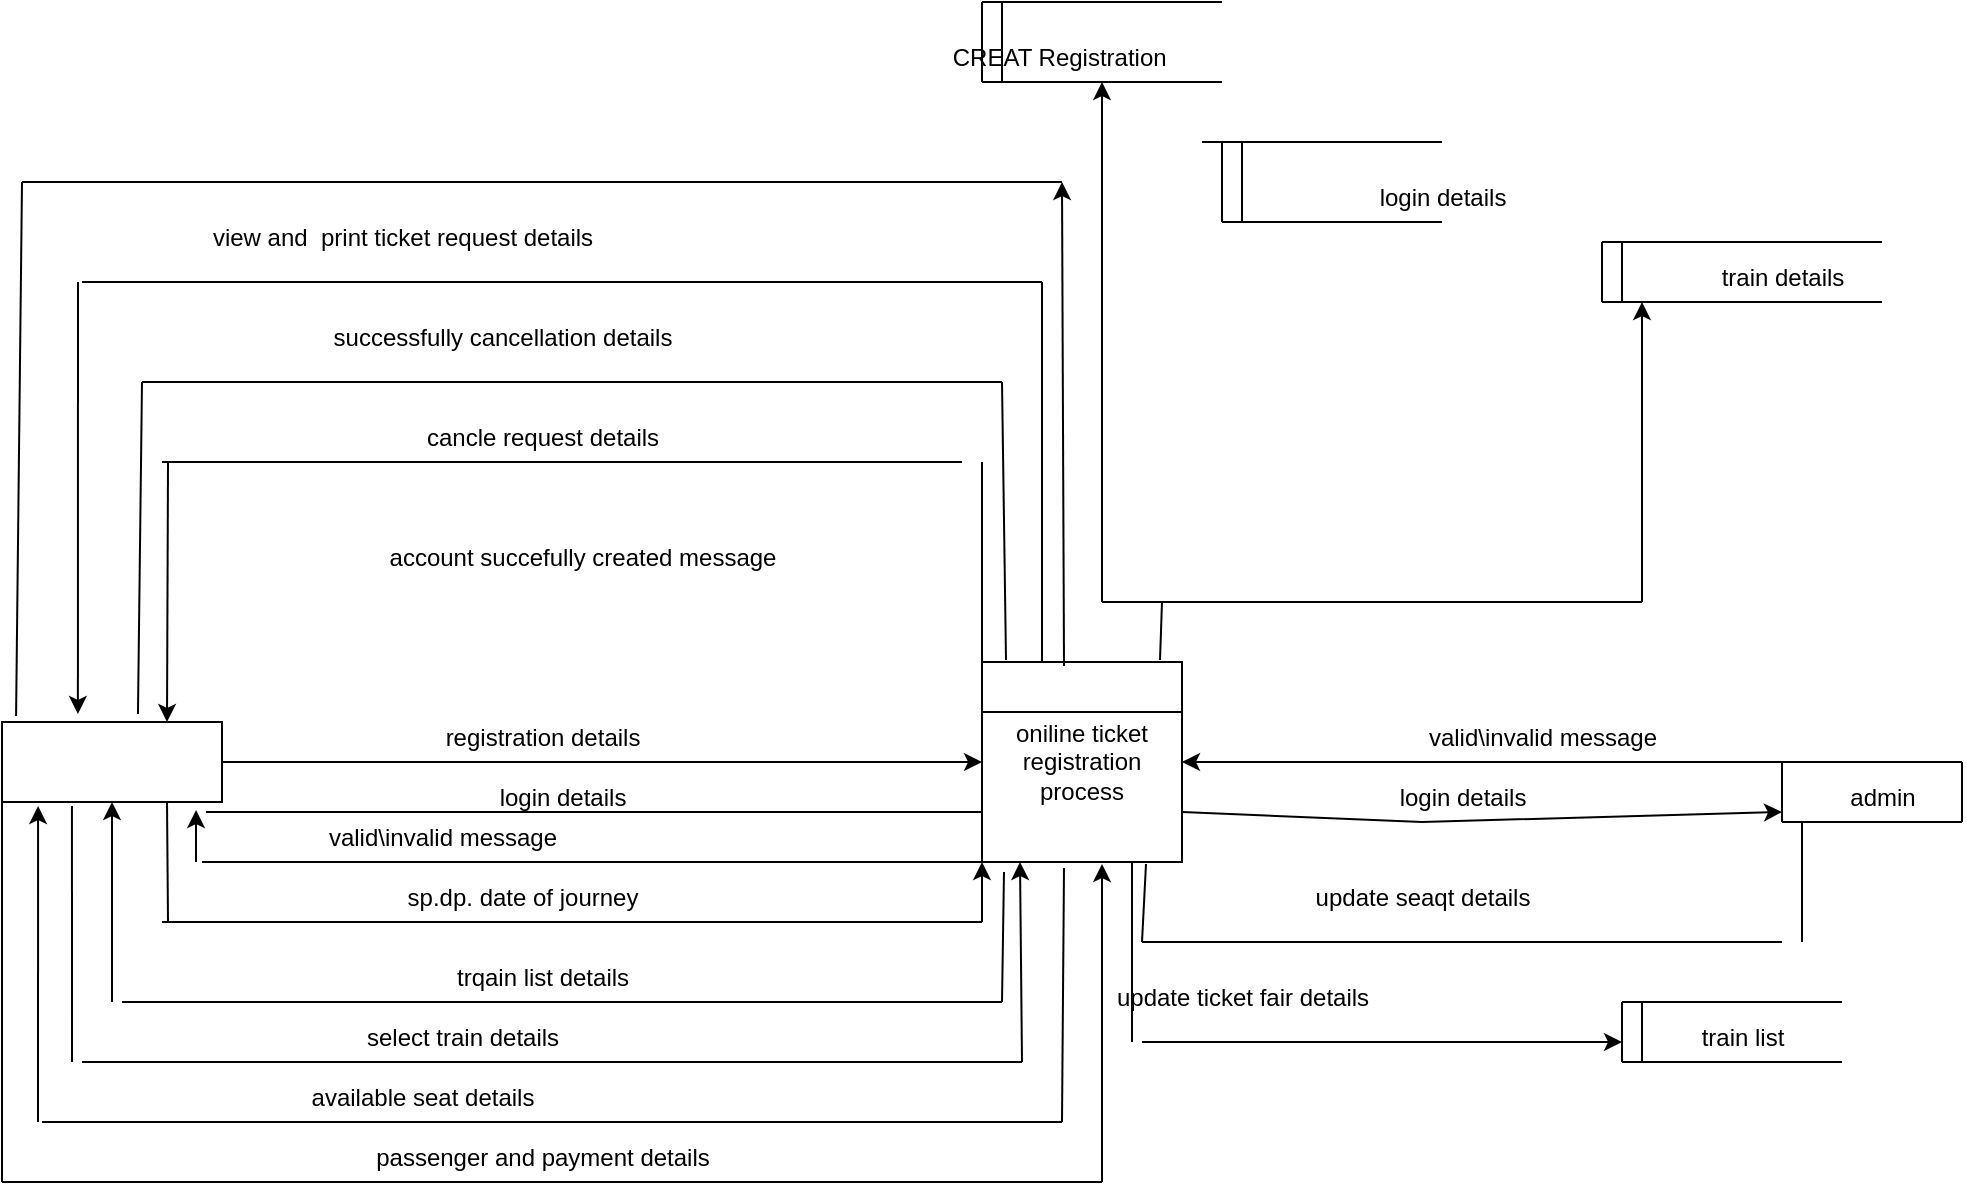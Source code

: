 <mxfile version="20.5.1" type="device" pages="2"><diagram id="vqV7VMafjEaeVYAoW1kg" name="Page-1"><mxGraphModel dx="1108" dy="1258" grid="1" gridSize="10" guides="1" tooltips="1" connect="1" arrows="1" fold="1" page="1" pageScale="1" pageWidth="1169" pageHeight="827" math="0" shadow="0"><root><mxCell id="0"/><mxCell id="1" parent="0"/><mxCell id="jDClUc2OQx5petT0jFKG-1" value="oniline ticket registration process" style="whiteSpace=wrap;html=1;aspect=fixed;" vertex="1" parent="1"><mxGeometry x="530" y="220" width="100" height="100" as="geometry"/></mxCell><mxCell id="jDClUc2OQx5petT0jFKG-2" value="" style="endArrow=none;html=1;rounded=0;entryX=1;entryY=0.25;entryDx=0;entryDy=0;entryPerimeter=0;exitX=0;exitY=0.25;exitDx=0;exitDy=0;" edge="1" parent="1" source="jDClUc2OQx5petT0jFKG-1" target="jDClUc2OQx5petT0jFKG-1"><mxGeometry width="50" height="50" relative="1" as="geometry"><mxPoint x="540" y="280" as="sourcePoint"/><mxPoint x="590" y="230" as="targetPoint"/></mxGeometry></mxCell><mxCell id="jDClUc2OQx5petT0jFKG-3" value="" style="endArrow=none;html=1;rounded=0;" edge="1" parent="1"><mxGeometry width="50" height="50" relative="1" as="geometry"><mxPoint x="530" y="-110" as="sourcePoint"/><mxPoint x="650" y="-110" as="targetPoint"/></mxGeometry></mxCell><mxCell id="jDClUc2OQx5petT0jFKG-4" value="" style="endArrow=none;html=1;rounded=0;" edge="1" parent="1"><mxGeometry width="50" height="50" relative="1" as="geometry"><mxPoint x="530" y="-70" as="sourcePoint"/><mxPoint x="650" y="-70" as="targetPoint"/></mxGeometry></mxCell><mxCell id="jDClUc2OQx5petT0jFKG-5" value="" style="endArrow=none;html=1;rounded=0;" edge="1" parent="1"><mxGeometry width="50" height="50" relative="1" as="geometry"><mxPoint x="530" y="-110" as="sourcePoint"/><mxPoint x="530" y="-70" as="targetPoint"/></mxGeometry></mxCell><mxCell id="jDClUc2OQx5petT0jFKG-6" value="" style="endArrow=classic;html=1;rounded=0;" edge="1" parent="1"><mxGeometry width="50" height="50" relative="1" as="geometry"><mxPoint x="590" y="190" as="sourcePoint"/><mxPoint x="590" y="-70" as="targetPoint"/></mxGeometry></mxCell><mxCell id="jDClUc2OQx5petT0jFKG-7" value="" style="endArrow=none;html=1;rounded=0;" edge="1" parent="1"><mxGeometry width="50" height="50" relative="1" as="geometry"><mxPoint x="620" y="190" as="sourcePoint"/><mxPoint x="590" y="190" as="targetPoint"/></mxGeometry></mxCell><mxCell id="jDClUc2OQx5petT0jFKG-8" value="" style="endArrow=none;html=1;rounded=0;exitX=0.89;exitY=-0.01;exitDx=0;exitDy=0;exitPerimeter=0;" edge="1" parent="1" source="jDClUc2OQx5petT0jFKG-1"><mxGeometry width="50" height="50" relative="1" as="geometry"><mxPoint x="540" y="80" as="sourcePoint"/><mxPoint x="620" y="190" as="targetPoint"/></mxGeometry></mxCell><mxCell id="jDClUc2OQx5petT0jFKG-9" value="" style="endArrow=none;html=1;rounded=0;" edge="1" parent="1"><mxGeometry width="50" height="50" relative="1" as="geometry"><mxPoint x="540" y="-70" as="sourcePoint"/><mxPoint x="540" y="-110" as="targetPoint"/></mxGeometry></mxCell><mxCell id="jDClUc2OQx5petT0jFKG-10" value="" style="rounded=0;whiteSpace=wrap;html=1;" vertex="1" parent="1"><mxGeometry x="40" y="250" width="110" height="40" as="geometry"/></mxCell><mxCell id="jDClUc2OQx5petT0jFKG-11" value="" style="endArrow=classic;html=1;rounded=0;exitX=1;exitY=0.5;exitDx=0;exitDy=0;entryX=0;entryY=0.5;entryDx=0;entryDy=0;" edge="1" parent="1" source="jDClUc2OQx5petT0jFKG-10" target="jDClUc2OQx5petT0jFKG-1"><mxGeometry width="50" height="50" relative="1" as="geometry"><mxPoint x="350" y="180" as="sourcePoint"/><mxPoint x="400" y="130" as="targetPoint"/></mxGeometry></mxCell><mxCell id="jDClUc2OQx5petT0jFKG-12" value="" style="endArrow=none;html=1;rounded=0;exitX=0.064;exitY=-0.075;exitDx=0;exitDy=0;exitPerimeter=0;" edge="1" parent="1" source="jDClUc2OQx5petT0jFKG-10"><mxGeometry width="50" height="50" relative="1" as="geometry"><mxPoint x="350" y="180" as="sourcePoint"/><mxPoint x="50" y="-20" as="targetPoint"/></mxGeometry></mxCell><mxCell id="jDClUc2OQx5petT0jFKG-13" value="" style="endArrow=none;html=1;rounded=0;" edge="1" parent="1"><mxGeometry width="50" height="50" relative="1" as="geometry"><mxPoint x="50" y="-20" as="sourcePoint"/><mxPoint x="570" y="-20" as="targetPoint"/></mxGeometry></mxCell><mxCell id="jDClUc2OQx5petT0jFKG-14" value="" style="endArrow=classic;html=1;rounded=0;exitX=0.41;exitY=0.02;exitDx=0;exitDy=0;exitPerimeter=0;" edge="1" parent="1" source="jDClUc2OQx5petT0jFKG-1"><mxGeometry width="50" height="50" relative="1" as="geometry"><mxPoint x="580" y="220" as="sourcePoint"/><mxPoint x="570" y="-20" as="targetPoint"/></mxGeometry></mxCell><mxCell id="jDClUc2OQx5petT0jFKG-15" value="" style="endArrow=classic;html=1;rounded=0;entryX=0.345;entryY=-0.1;entryDx=0;entryDy=0;entryPerimeter=0;" edge="1" parent="1" target="jDClUc2OQx5petT0jFKG-10"><mxGeometry width="50" height="50" relative="1" as="geometry"><mxPoint x="78" y="30" as="sourcePoint"/><mxPoint x="410" y="130" as="targetPoint"/></mxGeometry></mxCell><mxCell id="jDClUc2OQx5petT0jFKG-16" value="" style="endArrow=none;html=1;rounded=0;" edge="1" parent="1"><mxGeometry width="50" height="50" relative="1" as="geometry"><mxPoint x="80" y="30" as="sourcePoint"/><mxPoint x="560" y="30" as="targetPoint"/></mxGeometry></mxCell><mxCell id="jDClUc2OQx5petT0jFKG-17" value="" style="endArrow=none;html=1;rounded=0;exitX=0.3;exitY=0;exitDx=0;exitDy=0;exitPerimeter=0;" edge="1" parent="1" source="jDClUc2OQx5petT0jFKG-1"><mxGeometry width="50" height="50" relative="1" as="geometry"><mxPoint x="560" y="210" as="sourcePoint"/><mxPoint x="560" y="30" as="targetPoint"/></mxGeometry></mxCell><mxCell id="jDClUc2OQx5petT0jFKG-18" value="" style="endArrow=none;html=1;rounded=0;exitX=0.618;exitY=-0.1;exitDx=0;exitDy=0;exitPerimeter=0;" edge="1" parent="1" source="jDClUc2OQx5petT0jFKG-10"><mxGeometry width="50" height="50" relative="1" as="geometry"><mxPoint x="350" y="180" as="sourcePoint"/><mxPoint x="110" y="80" as="targetPoint"/></mxGeometry></mxCell><mxCell id="jDClUc2OQx5petT0jFKG-19" value="" style="endArrow=none;html=1;rounded=0;" edge="1" parent="1"><mxGeometry width="50" height="50" relative="1" as="geometry"><mxPoint x="110" y="80" as="sourcePoint"/><mxPoint x="540" y="80" as="targetPoint"/></mxGeometry></mxCell><mxCell id="jDClUc2OQx5petT0jFKG-20" value="" style="endArrow=none;html=1;rounded=0;exitX=0.12;exitY=-0.01;exitDx=0;exitDy=0;exitPerimeter=0;" edge="1" parent="1" source="jDClUc2OQx5petT0jFKG-1"><mxGeometry width="50" height="50" relative="1" as="geometry"><mxPoint x="350" y="180" as="sourcePoint"/><mxPoint x="540" y="80" as="targetPoint"/></mxGeometry></mxCell><mxCell id="jDClUc2OQx5petT0jFKG-21" value="" style="endArrow=classic;html=1;rounded=0;entryX=0.75;entryY=0;entryDx=0;entryDy=0;" edge="1" parent="1" target="jDClUc2OQx5petT0jFKG-10"><mxGeometry width="50" height="50" relative="1" as="geometry"><mxPoint x="123" y="120" as="sourcePoint"/><mxPoint x="400" y="130" as="targetPoint"/></mxGeometry></mxCell><mxCell id="jDClUc2OQx5petT0jFKG-22" value="" style="endArrow=none;html=1;rounded=0;" edge="1" parent="1"><mxGeometry width="50" height="50" relative="1" as="geometry"><mxPoint x="120" y="120" as="sourcePoint"/><mxPoint x="520" y="120" as="targetPoint"/></mxGeometry></mxCell><mxCell id="jDClUc2OQx5petT0jFKG-23" value="" style="endArrow=none;html=1;rounded=0;exitX=0;exitY=0;exitDx=0;exitDy=0;" edge="1" parent="1" source="jDClUc2OQx5petT0jFKG-1"><mxGeometry width="50" height="50" relative="1" as="geometry"><mxPoint x="350" y="180" as="sourcePoint"/><mxPoint x="530" y="120" as="targetPoint"/></mxGeometry></mxCell><mxCell id="jDClUc2OQx5petT0jFKG-24" value="" style="endArrow=none;html=1;rounded=0;exitX=0.927;exitY=1.125;exitDx=0;exitDy=0;exitPerimeter=0;entryX=0;entryY=0.75;entryDx=0;entryDy=0;" edge="1" parent="1" source="jDClUc2OQx5petT0jFKG-10" target="jDClUc2OQx5petT0jFKG-1"><mxGeometry width="50" height="50" relative="1" as="geometry"><mxPoint x="350" y="380" as="sourcePoint"/><mxPoint x="400" y="330" as="targetPoint"/></mxGeometry></mxCell><mxCell id="jDClUc2OQx5petT0jFKG-25" value="" style="endArrow=classic;html=1;rounded=0;entryX=0.882;entryY=1.1;entryDx=0;entryDy=0;entryPerimeter=0;" edge="1" parent="1" target="jDClUc2OQx5petT0jFKG-10"><mxGeometry width="50" height="50" relative="1" as="geometry"><mxPoint x="137" y="320" as="sourcePoint"/><mxPoint x="400" y="330" as="targetPoint"/></mxGeometry></mxCell><mxCell id="jDClUc2OQx5petT0jFKG-26" value="" style="endArrow=none;html=1;rounded=0;entryX=0;entryY=1;entryDx=0;entryDy=0;" edge="1" parent="1" target="jDClUc2OQx5petT0jFKG-1"><mxGeometry width="50" height="50" relative="1" as="geometry"><mxPoint x="140" y="320" as="sourcePoint"/><mxPoint x="400" y="330" as="targetPoint"/></mxGeometry></mxCell><mxCell id="jDClUc2OQx5petT0jFKG-27" value="" style="endArrow=none;html=1;rounded=0;exitX=0.75;exitY=1;exitDx=0;exitDy=0;" edge="1" parent="1" source="jDClUc2OQx5petT0jFKG-10"><mxGeometry width="50" height="50" relative="1" as="geometry"><mxPoint x="350" y="380" as="sourcePoint"/><mxPoint x="123" y="350" as="targetPoint"/></mxGeometry></mxCell><mxCell id="jDClUc2OQx5petT0jFKG-28" value="" style="endArrow=none;html=1;rounded=0;" edge="1" parent="1"><mxGeometry width="50" height="50" relative="1" as="geometry"><mxPoint x="120" y="350" as="sourcePoint"/><mxPoint x="530" y="350" as="targetPoint"/></mxGeometry></mxCell><mxCell id="jDClUc2OQx5petT0jFKG-29" value="" style="endArrow=classic;html=1;rounded=0;" edge="1" parent="1"><mxGeometry width="50" height="50" relative="1" as="geometry"><mxPoint x="530" y="350" as="sourcePoint"/><mxPoint x="530" y="320" as="targetPoint"/><Array as="points"/></mxGeometry></mxCell><mxCell id="jDClUc2OQx5petT0jFKG-30" value="" style="endArrow=classic;html=1;rounded=0;entryX=0.5;entryY=1;entryDx=0;entryDy=0;" edge="1" parent="1" target="jDClUc2OQx5petT0jFKG-10"><mxGeometry width="50" height="50" relative="1" as="geometry"><mxPoint x="95" y="390" as="sourcePoint"/><mxPoint x="400" y="330" as="targetPoint"/></mxGeometry></mxCell><mxCell id="jDClUc2OQx5petT0jFKG-31" value="" style="endArrow=none;html=1;rounded=0;" edge="1" parent="1"><mxGeometry width="50" height="50" relative="1" as="geometry"><mxPoint x="100" y="390" as="sourcePoint"/><mxPoint x="540" y="390" as="targetPoint"/></mxGeometry></mxCell><mxCell id="jDClUc2OQx5petT0jFKG-32" value="" style="endArrow=none;html=1;rounded=0;entryX=0.11;entryY=1.05;entryDx=0;entryDy=0;entryPerimeter=0;" edge="1" parent="1" target="jDClUc2OQx5petT0jFKG-1"><mxGeometry width="50" height="50" relative="1" as="geometry"><mxPoint x="540" y="390" as="sourcePoint"/><mxPoint x="400" y="330" as="targetPoint"/></mxGeometry></mxCell><mxCell id="jDClUc2OQx5petT0jFKG-33" value="" style="endArrow=none;html=1;rounded=0;entryX=0.318;entryY=1.05;entryDx=0;entryDy=0;entryPerimeter=0;" edge="1" parent="1" target="jDClUc2OQx5petT0jFKG-10"><mxGeometry width="50" height="50" relative="1" as="geometry"><mxPoint x="75" y="420" as="sourcePoint"/><mxPoint x="400" y="330" as="targetPoint"/></mxGeometry></mxCell><mxCell id="jDClUc2OQx5petT0jFKG-34" value="" style="endArrow=none;html=1;rounded=0;" edge="1" parent="1"><mxGeometry width="50" height="50" relative="1" as="geometry"><mxPoint x="80" y="420" as="sourcePoint"/><mxPoint x="550" y="420" as="targetPoint"/></mxGeometry></mxCell><mxCell id="jDClUc2OQx5petT0jFKG-35" value="" style="endArrow=classic;html=1;rounded=0;entryX=0.19;entryY=1;entryDx=0;entryDy=0;entryPerimeter=0;" edge="1" parent="1" target="jDClUc2OQx5petT0jFKG-1"><mxGeometry width="50" height="50" relative="1" as="geometry"><mxPoint x="550" y="420" as="sourcePoint"/><mxPoint x="400" y="330" as="targetPoint"/></mxGeometry></mxCell><mxCell id="jDClUc2OQx5petT0jFKG-36" value="" style="endArrow=classic;html=1;rounded=0;entryX=0.164;entryY=1.05;entryDx=0;entryDy=0;entryPerimeter=0;" edge="1" parent="1" target="jDClUc2OQx5petT0jFKG-10"><mxGeometry width="50" height="50" relative="1" as="geometry"><mxPoint x="58" y="450" as="sourcePoint"/><mxPoint x="400" y="330" as="targetPoint"/></mxGeometry></mxCell><mxCell id="jDClUc2OQx5petT0jFKG-37" value="" style="endArrow=none;html=1;rounded=0;" edge="1" parent="1"><mxGeometry width="50" height="50" relative="1" as="geometry"><mxPoint x="60" y="450" as="sourcePoint"/><mxPoint x="570" y="450" as="targetPoint"/></mxGeometry></mxCell><mxCell id="jDClUc2OQx5petT0jFKG-38" value="" style="endArrow=none;html=1;rounded=0;entryX=0.41;entryY=1.03;entryDx=0;entryDy=0;entryPerimeter=0;" edge="1" parent="1" target="jDClUc2OQx5petT0jFKG-1"><mxGeometry width="50" height="50" relative="1" as="geometry"><mxPoint x="570" y="450" as="sourcePoint"/><mxPoint x="400" y="330" as="targetPoint"/></mxGeometry></mxCell><mxCell id="jDClUc2OQx5petT0jFKG-39" value="" style="endArrow=none;html=1;rounded=0;exitX=0;exitY=1;exitDx=0;exitDy=0;" edge="1" parent="1" source="jDClUc2OQx5petT0jFKG-10"><mxGeometry width="50" height="50" relative="1" as="geometry"><mxPoint x="350" y="380" as="sourcePoint"/><mxPoint x="40" y="480" as="targetPoint"/></mxGeometry></mxCell><mxCell id="jDClUc2OQx5petT0jFKG-40" value="" style="endArrow=none;html=1;rounded=0;" edge="1" parent="1"><mxGeometry width="50" height="50" relative="1" as="geometry"><mxPoint x="40" y="480" as="sourcePoint"/><mxPoint x="590" y="480" as="targetPoint"/></mxGeometry></mxCell><mxCell id="jDClUc2OQx5petT0jFKG-41" value="" style="endArrow=classic;html=1;rounded=0;entryX=0.6;entryY=1.01;entryDx=0;entryDy=0;entryPerimeter=0;" edge="1" parent="1" target="jDClUc2OQx5petT0jFKG-1"><mxGeometry width="50" height="50" relative="1" as="geometry"><mxPoint x="590" y="480" as="sourcePoint"/><mxPoint x="400" y="330" as="targetPoint"/></mxGeometry></mxCell><mxCell id="jDClUc2OQx5petT0jFKG-42" value="" style="endArrow=none;html=1;rounded=0;" edge="1" parent="1"><mxGeometry width="50" height="50" relative="1" as="geometry"><mxPoint x="640" y="-40" as="sourcePoint"/><mxPoint x="760" y="-40" as="targetPoint"/></mxGeometry></mxCell><mxCell id="jDClUc2OQx5petT0jFKG-43" value="" style="endArrow=none;html=1;rounded=0;" edge="1" parent="1"><mxGeometry width="50" height="50" relative="1" as="geometry"><mxPoint x="650" as="sourcePoint"/><mxPoint x="760" as="targetPoint"/></mxGeometry></mxCell><mxCell id="jDClUc2OQx5petT0jFKG-44" value="" style="endArrow=none;html=1;rounded=0;" edge="1" parent="1"><mxGeometry width="50" height="50" relative="1" as="geometry"><mxPoint x="650" as="sourcePoint"/><mxPoint x="650" y="-40" as="targetPoint"/></mxGeometry></mxCell><mxCell id="jDClUc2OQx5petT0jFKG-45" value="" style="endArrow=none;html=1;rounded=0;" edge="1" parent="1"><mxGeometry width="50" height="50" relative="1" as="geometry"><mxPoint x="660" as="sourcePoint"/><mxPoint x="660" y="-40" as="targetPoint"/></mxGeometry></mxCell><mxCell id="jDClUc2OQx5petT0jFKG-46" value="" style="endArrow=none;html=1;rounded=0;" edge="1" parent="1"><mxGeometry width="50" height="50" relative="1" as="geometry"><mxPoint x="840" y="10" as="sourcePoint"/><mxPoint x="980" y="10" as="targetPoint"/></mxGeometry></mxCell><mxCell id="jDClUc2OQx5petT0jFKG-47" value="" style="endArrow=none;html=1;rounded=0;" edge="1" parent="1"><mxGeometry width="50" height="50" relative="1" as="geometry"><mxPoint x="980" y="40" as="sourcePoint"/><mxPoint x="840" y="40" as="targetPoint"/></mxGeometry></mxCell><mxCell id="jDClUc2OQx5petT0jFKG-48" value="" style="endArrow=none;html=1;rounded=0;" edge="1" parent="1"><mxGeometry width="50" height="50" relative="1" as="geometry"><mxPoint x="840" y="40" as="sourcePoint"/><mxPoint x="840" y="10" as="targetPoint"/></mxGeometry></mxCell><mxCell id="jDClUc2OQx5petT0jFKG-49" value="" style="endArrow=none;html=1;rounded=0;" edge="1" parent="1"><mxGeometry width="50" height="50" relative="1" as="geometry"><mxPoint x="850" y="40" as="sourcePoint"/><mxPoint x="850" y="10" as="targetPoint"/></mxGeometry></mxCell><mxCell id="jDClUc2OQx5petT0jFKG-50" value="" style="endArrow=classic;html=1;rounded=0;" edge="1" parent="1"><mxGeometry width="50" height="50" relative="1" as="geometry"><mxPoint x="860" y="190" as="sourcePoint"/><mxPoint x="860" y="40" as="targetPoint"/></mxGeometry></mxCell><mxCell id="jDClUc2OQx5petT0jFKG-51" value="" style="endArrow=none;html=1;rounded=0;" edge="1" parent="1"><mxGeometry width="50" height="50" relative="1" as="geometry"><mxPoint x="610" y="190" as="sourcePoint"/><mxPoint x="860" y="190" as="targetPoint"/></mxGeometry></mxCell><mxCell id="jDClUc2OQx5petT0jFKG-52" value="" style="endArrow=none;html=1;rounded=0;" edge="1" parent="1"><mxGeometry width="50" height="50" relative="1" as="geometry"><mxPoint x="930" y="270" as="sourcePoint"/><mxPoint x="1020" y="270" as="targetPoint"/></mxGeometry></mxCell><mxCell id="jDClUc2OQx5petT0jFKG-53" value="" style="endArrow=none;html=1;rounded=0;" edge="1" parent="1"><mxGeometry width="50" height="50" relative="1" as="geometry"><mxPoint x="930" y="300" as="sourcePoint"/><mxPoint x="930" y="270" as="targetPoint"/></mxGeometry></mxCell><mxCell id="jDClUc2OQx5petT0jFKG-54" value="" style="endArrow=none;html=1;rounded=0;" edge="1" parent="1"><mxGeometry width="50" height="50" relative="1" as="geometry"><mxPoint x="930" y="300" as="sourcePoint"/><mxPoint x="1020" y="300" as="targetPoint"/></mxGeometry></mxCell><mxCell id="jDClUc2OQx5petT0jFKG-55" value="" style="endArrow=none;html=1;rounded=0;" edge="1" parent="1"><mxGeometry width="50" height="50" relative="1" as="geometry"><mxPoint x="1020" y="270" as="sourcePoint"/><mxPoint x="1020" y="300" as="targetPoint"/></mxGeometry></mxCell><mxCell id="jDClUc2OQx5petT0jFKG-56" value="" style="endArrow=classic;html=1;rounded=0;entryX=1;entryY=0.5;entryDx=0;entryDy=0;" edge="1" parent="1" target="jDClUc2OQx5petT0jFKG-1"><mxGeometry width="50" height="50" relative="1" as="geometry"><mxPoint x="930" y="270" as="sourcePoint"/><mxPoint x="720" y="230" as="targetPoint"/></mxGeometry></mxCell><mxCell id="jDClUc2OQx5petT0jFKG-57" value="" style="endArrow=classic;html=1;rounded=0;exitX=1;exitY=0.75;exitDx=0;exitDy=0;" edge="1" parent="1" source="jDClUc2OQx5petT0jFKG-1"><mxGeometry width="50" height="50" relative="1" as="geometry"><mxPoint x="670" y="280" as="sourcePoint"/><mxPoint x="930" y="295" as="targetPoint"/><Array as="points"><mxPoint x="750" y="300"/></Array></mxGeometry></mxCell><mxCell id="jDClUc2OQx5petT0jFKG-58" value="" style="endArrow=none;html=1;rounded=0;" edge="1" parent="1"><mxGeometry width="50" height="50" relative="1" as="geometry"><mxPoint x="940" y="360" as="sourcePoint"/><mxPoint x="940" y="300" as="targetPoint"/></mxGeometry></mxCell><mxCell id="jDClUc2OQx5petT0jFKG-59" value="" style="endArrow=none;html=1;rounded=0;" edge="1" parent="1"><mxGeometry width="50" height="50" relative="1" as="geometry"><mxPoint x="930" y="360" as="sourcePoint"/><mxPoint x="610" y="360" as="targetPoint"/></mxGeometry></mxCell><mxCell id="jDClUc2OQx5petT0jFKG-60" value="" style="endArrow=none;html=1;rounded=0;entryX=0.82;entryY=1.01;entryDx=0;entryDy=0;entryPerimeter=0;" edge="1" parent="1" target="jDClUc2OQx5petT0jFKG-1"><mxGeometry width="50" height="50" relative="1" as="geometry"><mxPoint x="610" y="360" as="sourcePoint"/><mxPoint x="720" y="230" as="targetPoint"/></mxGeometry></mxCell><mxCell id="jDClUc2OQx5petT0jFKG-61" value="" style="endArrow=none;html=1;rounded=0;exitX=0.75;exitY=1;exitDx=0;exitDy=0;" edge="1" parent="1" source="jDClUc2OQx5petT0jFKG-1"><mxGeometry width="50" height="50" relative="1" as="geometry"><mxPoint x="670" y="280" as="sourcePoint"/><mxPoint x="605" y="410" as="targetPoint"/></mxGeometry></mxCell><mxCell id="jDClUc2OQx5petT0jFKG-63" value="" style="endArrow=classic;html=1;rounded=0;" edge="1" parent="1"><mxGeometry width="50" height="50" relative="1" as="geometry"><mxPoint x="610" y="410" as="sourcePoint"/><mxPoint x="850" y="410" as="targetPoint"/></mxGeometry></mxCell><mxCell id="jDClUc2OQx5petT0jFKG-64" value="" style="endArrow=none;html=1;rounded=0;" edge="1" parent="1"><mxGeometry width="50" height="50" relative="1" as="geometry"><mxPoint x="850" y="390" as="sourcePoint"/><mxPoint x="850" y="420" as="targetPoint"/></mxGeometry></mxCell><mxCell id="jDClUc2OQx5petT0jFKG-66" value="" style="endArrow=none;html=1;rounded=0;" edge="1" parent="1"><mxGeometry width="50" height="50" relative="1" as="geometry"><mxPoint x="850" y="420" as="sourcePoint"/><mxPoint x="960" y="420" as="targetPoint"/></mxGeometry></mxCell><mxCell id="jDClUc2OQx5petT0jFKG-67" value="" style="endArrow=none;html=1;rounded=0;" edge="1" parent="1"><mxGeometry width="50" height="50" relative="1" as="geometry"><mxPoint x="860" y="420" as="sourcePoint"/><mxPoint x="860" y="390" as="targetPoint"/></mxGeometry></mxCell><mxCell id="jDClUc2OQx5petT0jFKG-68" value="&lt;br&gt;CREAT Registration&amp;nbsp;" style="text;html=1;align=center;verticalAlign=middle;resizable=0;points=[];autosize=1;strokeColor=none;fillColor=none;" vertex="1" parent="1"><mxGeometry x="505" y="-110" width="130" height="40" as="geometry"/></mxCell><mxCell id="jDClUc2OQx5petT0jFKG-69" value="&lt;br&gt;login details" style="text;html=1;align=center;verticalAlign=middle;resizable=0;points=[];autosize=1;strokeColor=none;fillColor=none;" vertex="1" parent="1"><mxGeometry x="715" y="-40" width="90" height="40" as="geometry"/></mxCell><mxCell id="jDClUc2OQx5petT0jFKG-71" value="&lt;br&gt;admin" style="text;html=1;align=center;verticalAlign=middle;resizable=0;points=[];autosize=1;strokeColor=none;fillColor=none;" vertex="1" parent="1"><mxGeometry x="950" y="260" width="60" height="40" as="geometry"/></mxCell><mxCell id="jDClUc2OQx5petT0jFKG-72" value="&lt;br&gt;train details" style="text;html=1;align=center;verticalAlign=middle;resizable=0;points=[];autosize=1;strokeColor=none;fillColor=none;" vertex="1" parent="1"><mxGeometry x="890" width="80" height="40" as="geometry"/></mxCell><mxCell id="jDClUc2OQx5petT0jFKG-74" value="&lt;br&gt;" style="text;html=1;align=center;verticalAlign=middle;resizable=0;points=[];autosize=1;strokeColor=none;fillColor=none;" vertex="1" parent="1"><mxGeometry x="700" y="375" width="20" height="30" as="geometry"/></mxCell><mxCell id="jDClUc2OQx5petT0jFKG-75" value="&lt;br&gt;valid\invalid message" style="text;html=1;align=center;verticalAlign=middle;resizable=0;points=[];autosize=1;strokeColor=none;fillColor=none;" vertex="1" parent="1"><mxGeometry x="740" y="230" width="140" height="40" as="geometry"/></mxCell><mxCell id="jDClUc2OQx5petT0jFKG-76" value="&lt;br&gt;" style="text;html=1;align=center;verticalAlign=middle;resizable=0;points=[];autosize=1;strokeColor=none;fillColor=none;rotation=90;" vertex="1" parent="1"><mxGeometry x="770" y="280" width="20" height="30" as="geometry"/></mxCell><mxCell id="jDClUc2OQx5petT0jFKG-77" value="&lt;br&gt;update seaqt details" style="text;html=1;align=center;verticalAlign=middle;resizable=0;points=[];autosize=1;strokeColor=none;fillColor=none;" vertex="1" parent="1"><mxGeometry x="685" y="310" width="130" height="40" as="geometry"/></mxCell><mxCell id="jDClUc2OQx5petT0jFKG-79" value="&lt;br&gt;login details" style="text;html=1;align=center;verticalAlign=middle;resizable=0;points=[];autosize=1;strokeColor=none;fillColor=none;" vertex="1" parent="1"><mxGeometry x="725" y="260" width="90" height="40" as="geometry"/></mxCell><mxCell id="jDClUc2OQx5petT0jFKG-81" value="&lt;br&gt;" style="text;html=1;align=center;verticalAlign=middle;resizable=0;points=[];autosize=1;strokeColor=none;fillColor=none;" vertex="1" parent="1"><mxGeometry x="600" y="375" width="20" height="30" as="geometry"/></mxCell><mxCell id="jDClUc2OQx5petT0jFKG-84" value="&lt;br&gt;update ticket fair details" style="text;html=1;align=center;verticalAlign=middle;resizable=0;points=[];autosize=1;strokeColor=none;fillColor=none;" vertex="1" parent="1"><mxGeometry x="585" y="360" width="150" height="40" as="geometry"/></mxCell><mxCell id="jDClUc2OQx5petT0jFKG-85" value="&lt;br&gt;view and&amp;nbsp; print ticket request details" style="text;html=1;align=center;verticalAlign=middle;resizable=0;points=[];autosize=1;strokeColor=none;fillColor=none;" vertex="1" parent="1"><mxGeometry x="135" y="-20" width="210" height="40" as="geometry"/></mxCell><mxCell id="jDClUc2OQx5petT0jFKG-86" value="&lt;br&gt;successfully cancellation details" style="text;html=1;align=center;verticalAlign=middle;resizable=0;points=[];autosize=1;strokeColor=none;fillColor=none;" vertex="1" parent="1"><mxGeometry x="195" y="30" width="190" height="40" as="geometry"/></mxCell><mxCell id="jDClUc2OQx5petT0jFKG-87" value="&lt;br&gt;cancle request details" style="text;html=1;align=center;verticalAlign=middle;resizable=0;points=[];autosize=1;strokeColor=none;fillColor=none;" vertex="1" parent="1"><mxGeometry x="240" y="80" width="140" height="40" as="geometry"/></mxCell><mxCell id="jDClUc2OQx5petT0jFKG-88" value="&lt;br&gt;account succefully created message" style="text;html=1;align=center;verticalAlign=middle;resizable=0;points=[];autosize=1;strokeColor=none;fillColor=none;" vertex="1" parent="1"><mxGeometry x="220" y="140" width="220" height="40" as="geometry"/></mxCell><mxCell id="jDClUc2OQx5petT0jFKG-89" value="&lt;br&gt;registration details" style="text;html=1;align=center;verticalAlign=middle;resizable=0;points=[];autosize=1;strokeColor=none;fillColor=none;" vertex="1" parent="1"><mxGeometry x="250" y="230" width="120" height="40" as="geometry"/></mxCell><mxCell id="jDClUc2OQx5petT0jFKG-90" value="&lt;br&gt;login details" style="text;html=1;align=center;verticalAlign=middle;resizable=0;points=[];autosize=1;strokeColor=none;fillColor=none;" vertex="1" parent="1"><mxGeometry x="275" y="260" width="90" height="40" as="geometry"/></mxCell><mxCell id="jDClUc2OQx5petT0jFKG-91" value="&lt;br&gt;" style="text;html=1;align=center;verticalAlign=middle;resizable=0;points=[];autosize=1;strokeColor=none;fillColor=none;" vertex="1" parent="1"><mxGeometry x="330" y="295" width="20" height="30" as="geometry"/></mxCell><mxCell id="jDClUc2OQx5petT0jFKG-93" value="&lt;br&gt;valid\invalid message" style="text;html=1;align=center;verticalAlign=middle;resizable=0;points=[];autosize=1;strokeColor=none;fillColor=none;" vertex="1" parent="1"><mxGeometry x="190" y="280" width="140" height="40" as="geometry"/></mxCell><mxCell id="jDClUc2OQx5petT0jFKG-94" value="&lt;br&gt;sp.dp. date of journey" style="text;html=1;align=center;verticalAlign=middle;resizable=0;points=[];autosize=1;strokeColor=none;fillColor=none;" vertex="1" parent="1"><mxGeometry x="230" y="310" width="140" height="40" as="geometry"/></mxCell><mxCell id="jDClUc2OQx5petT0jFKG-95" value="&lt;br&gt;trqain list details" style="text;html=1;align=center;verticalAlign=middle;resizable=0;points=[];autosize=1;strokeColor=none;fillColor=none;" vertex="1" parent="1"><mxGeometry x="255" y="350" width="110" height="40" as="geometry"/></mxCell><mxCell id="jDClUc2OQx5petT0jFKG-96" value="&lt;br&gt;select train details" style="text;html=1;align=center;verticalAlign=middle;resizable=0;points=[];autosize=1;strokeColor=none;fillColor=none;" vertex="1" parent="1"><mxGeometry x="210" y="380" width="120" height="40" as="geometry"/></mxCell><mxCell id="jDClUc2OQx5petT0jFKG-97" value="&lt;br&gt;available seat details" style="text;html=1;align=center;verticalAlign=middle;resizable=0;points=[];autosize=1;strokeColor=none;fillColor=none;" vertex="1" parent="1"><mxGeometry x="185" y="410" width="130" height="40" as="geometry"/></mxCell><mxCell id="jDClUc2OQx5petT0jFKG-99" value="&lt;br&gt;passenger and payment details" style="text;html=1;align=center;verticalAlign=middle;resizable=0;points=[];autosize=1;strokeColor=none;fillColor=none;" vertex="1" parent="1"><mxGeometry x="215" y="440" width="190" height="40" as="geometry"/></mxCell><mxCell id="jDClUc2OQx5petT0jFKG-100" value="" style="endArrow=none;html=1;rounded=0;" edge="1" parent="1"><mxGeometry width="50" height="50" relative="1" as="geometry"><mxPoint x="850" y="390" as="sourcePoint"/><mxPoint x="960" y="390" as="targetPoint"/></mxGeometry></mxCell><mxCell id="jDClUc2OQx5petT0jFKG-101" value="&lt;br&gt;train list" style="text;html=1;align=center;verticalAlign=middle;resizable=0;points=[];autosize=1;strokeColor=none;fillColor=none;" vertex="1" parent="1"><mxGeometry x="880" y="380" width="60" height="40" as="geometry"/></mxCell></root></mxGraphModel></diagram><diagram id="x3kUdbgTU1t71yVZ2YUq" name="Page-2"><mxGraphModel dx="1108" dy="431" grid="1" gridSize="10" guides="1" tooltips="1" connect="1" arrows="1" fold="1" page="1" pageScale="1" pageWidth="1169" pageHeight="827" math="0" shadow="0"><root><mxCell id="0"/><mxCell id="1" parent="0"/><mxCell id="19xChs1evTGU2rYGi3pU-1" value="" style="ellipse;whiteSpace=wrap;html=1;aspect=fixed;" vertex="1" parent="1"><mxGeometry x="120" y="310" width="20" height="20" as="geometry"/></mxCell><mxCell id="19xChs1evTGU2rYGi3pU-2" value="" style="endArrow=none;html=1;rounded=0;exitX=0.5;exitY=1;exitDx=0;exitDy=0;" edge="1" parent="1" source="19xChs1evTGU2rYGi3pU-1"><mxGeometry width="50" height="50" relative="1" as="geometry"><mxPoint x="540" y="350" as="sourcePoint"/><mxPoint x="130" y="390" as="targetPoint"/></mxGeometry></mxCell><mxCell id="19xChs1evTGU2rYGi3pU-3" value="" style="endArrow=none;html=1;rounded=0;" edge="1" parent="1"><mxGeometry width="50" height="50" relative="1" as="geometry"><mxPoint x="130" y="390" as="sourcePoint"/><mxPoint x="140" y="420" as="targetPoint"/></mxGeometry></mxCell><mxCell id="19xChs1evTGU2rYGi3pU-4" value="" style="endArrow=none;html=1;rounded=0;" edge="1" parent="1"><mxGeometry width="50" height="50" relative="1" as="geometry"><mxPoint x="130" y="390" as="sourcePoint"/><mxPoint x="110" y="420" as="targetPoint"/></mxGeometry></mxCell><mxCell id="19xChs1evTGU2rYGi3pU-5" value="" style="endArrow=none;html=1;rounded=0;" edge="1" parent="1"><mxGeometry width="50" height="50" relative="1" as="geometry"><mxPoint x="100" y="350" as="sourcePoint"/><mxPoint x="160" y="350" as="targetPoint"/></mxGeometry></mxCell><mxCell id="19xChs1evTGU2rYGi3pU-6" value="check attendence" style="ellipse;whiteSpace=wrap;html=1;align=center;newEdgeStyle={&quot;edgeStyle&quot;:&quot;entityRelationEdgeStyle&quot;,&quot;startArrow&quot;:&quot;none&quot;,&quot;endArrow&quot;:&quot;none&quot;,&quot;segment&quot;:10,&quot;curved&quot;:1};treeFolding=1;treeMoving=1;" vertex="1" parent="1"><mxGeometry x="350" y="230" width="170" height="40" as="geometry"/></mxCell><mxCell id="19xChs1evTGU2rYGi3pU-7" value="check time table" style="ellipse;whiteSpace=wrap;html=1;align=center;newEdgeStyle={&quot;edgeStyle&quot;:&quot;entityRelationEdgeStyle&quot;,&quot;startArrow&quot;:&quot;none&quot;,&quot;endArrow&quot;:&quot;none&quot;,&quot;segment&quot;:10,&quot;curved&quot;:1};treeFolding=1;treeMoving=1;" vertex="1" parent="1"><mxGeometry x="340" y="300" width="180" height="40" as="geometry"/></mxCell><mxCell id="19xChs1evTGU2rYGi3pU-8" value="check test score" style="ellipse;whiteSpace=wrap;html=1;align=center;newEdgeStyle={&quot;edgeStyle&quot;:&quot;entityRelationEdgeStyle&quot;,&quot;startArrow&quot;:&quot;none&quot;,&quot;endArrow&quot;:&quot;none&quot;,&quot;segment&quot;:10,&quot;curved&quot;:1};treeFolding=1;treeMoving=1;" vertex="1" parent="1"><mxGeometry x="340" y="373.5" width="170" height="40" as="geometry"/></mxCell><mxCell id="19xChs1evTGU2rYGi3pU-10" value="update attendence" style="ellipse;whiteSpace=wrap;html=1;align=center;newEdgeStyle={&quot;edgeStyle&quot;:&quot;entityRelationEdgeStyle&quot;,&quot;startArrow&quot;:&quot;none&quot;,&quot;endArrow&quot;:&quot;none&quot;,&quot;segment&quot;:10,&quot;curved&quot;:1};treeFolding=1;treeMoving=1;" vertex="1" parent="1"><mxGeometry x="362.5" y="440" width="125" height="40" as="geometry"/></mxCell><mxCell id="19xChs1evTGU2rYGi3pU-11" value="update score" style="ellipse;whiteSpace=wrap;html=1;align=center;newEdgeStyle={&quot;edgeStyle&quot;:&quot;entityRelationEdgeStyle&quot;,&quot;startArrow&quot;:&quot;none&quot;,&quot;endArrow&quot;:&quot;none&quot;,&quot;segment&quot;:10,&quot;curved&quot;:1};treeFolding=1;treeMoving=1;" vertex="1" parent="1"><mxGeometry x="327.5" y="510" width="160" height="40" as="geometry"/></mxCell><mxCell id="19xChs1evTGU2rYGi3pU-17" value="" style="endArrow=none;html=1;rounded=0;" edge="1" parent="1"><mxGeometry width="50" height="50" relative="1" as="geometry"><mxPoint x="860" y="420" as="sourcePoint"/><mxPoint x="830" y="460" as="targetPoint"/></mxGeometry></mxCell><mxCell id="19xChs1evTGU2rYGi3pU-21" value="" style="endArrow=none;html=1;rounded=0;" edge="1" parent="1"><mxGeometry width="50" height="50" relative="1" as="geometry"><mxPoint x="880" y="460" as="sourcePoint"/><mxPoint x="860" y="420" as="targetPoint"/></mxGeometry></mxCell><mxCell id="19xChs1evTGU2rYGi3pU-22" value="" style="endArrow=none;html=1;rounded=0;entryX=0.3;entryY=1.133;entryDx=0;entryDy=0;entryPerimeter=0;" edge="1" parent="1"><mxGeometry width="50" height="50" relative="1" as="geometry"><mxPoint x="860" y="420" as="sourcePoint"/><mxPoint x="859" y="363.99" as="targetPoint"/></mxGeometry></mxCell><mxCell id="19xChs1evTGU2rYGi3pU-23" value="" style="ellipse;whiteSpace=wrap;html=1;aspect=fixed;" vertex="1" parent="1"><mxGeometry x="850" y="353.5" width="20" height="20" as="geometry"/></mxCell><mxCell id="19xChs1evTGU2rYGi3pU-24" value="" style="endArrow=none;html=1;rounded=0;" edge="1" parent="1"><mxGeometry width="50" height="50" relative="1" as="geometry"><mxPoint x="830" y="390" as="sourcePoint"/><mxPoint x="880" y="390" as="targetPoint"/></mxGeometry></mxCell><mxCell id="19xChs1evTGU2rYGi3pU-25" value="" style="endArrow=none;html=1;rounded=0;exitX=1;exitY=0.5;exitDx=0;exitDy=0;" edge="1" parent="1" source="19xChs1evTGU2rYGi3pU-8"><mxGeometry width="50" height="50" relative="1" as="geometry"><mxPoint x="540" y="410" as="sourcePoint"/><mxPoint x="860" y="400" as="targetPoint"/></mxGeometry></mxCell><mxCell id="19xChs1evTGU2rYGi3pU-26" value="" style="endArrow=none;html=1;rounded=0;entryX=1;entryY=0.5;entryDx=0;entryDy=0;" edge="1" parent="1" target="19xChs1evTGU2rYGi3pU-10"><mxGeometry width="50" height="50" relative="1" as="geometry"><mxPoint x="860" y="400" as="sourcePoint"/><mxPoint x="590" y="360" as="targetPoint"/></mxGeometry></mxCell><mxCell id="19xChs1evTGU2rYGi3pU-27" value="" style="endArrow=none;html=1;rounded=0;entryX=1;entryY=0.5;entryDx=0;entryDy=0;" edge="1" parent="1" target="19xChs1evTGU2rYGi3pU-11"><mxGeometry width="50" height="50" relative="1" as="geometry"><mxPoint x="860" y="400" as="sourcePoint"/><mxPoint x="590" y="360" as="targetPoint"/></mxGeometry></mxCell><mxCell id="19xChs1evTGU2rYGi3pU-28" value="" style="endArrow=none;html=1;rounded=0;entryX=1;entryY=0.5;entryDx=0;entryDy=0;" edge="1" parent="1" target="19xChs1evTGU2rYGi3pU-7"><mxGeometry width="50" height="50" relative="1" as="geometry"><mxPoint x="860" y="400" as="sourcePoint"/><mxPoint x="590" y="360" as="targetPoint"/></mxGeometry></mxCell><mxCell id="19xChs1evTGU2rYGi3pU-30" value="" style="endArrow=none;html=1;rounded=0;entryX=1;entryY=0.5;entryDx=0;entryDy=0;" edge="1" parent="1" target="19xChs1evTGU2rYGi3pU-6"><mxGeometry width="50" height="50" relative="1" as="geometry"><mxPoint x="860" y="400" as="sourcePoint"/><mxPoint x="590" y="360" as="targetPoint"/></mxGeometry></mxCell><mxCell id="19xChs1evTGU2rYGi3pU-31" value="" style="endArrow=none;html=1;rounded=0;entryX=0.035;entryY=0.8;entryDx=0;entryDy=0;entryPerimeter=0;" edge="1" parent="1" target="19xChs1evTGU2rYGi3pU-6"><mxGeometry width="50" height="50" relative="1" as="geometry"><mxPoint x="130" y="360" as="sourcePoint"/><mxPoint x="590" y="360" as="targetPoint"/></mxGeometry></mxCell><mxCell id="19xChs1evTGU2rYGi3pU-32" value="" style="endArrow=none;html=1;rounded=0;entryX=0;entryY=0.5;entryDx=0;entryDy=0;" edge="1" parent="1" target="19xChs1evTGU2rYGi3pU-7"><mxGeometry width="50" height="50" relative="1" as="geometry"><mxPoint x="130" y="360" as="sourcePoint"/><mxPoint x="590" y="360" as="targetPoint"/></mxGeometry></mxCell><mxCell id="19xChs1evTGU2rYGi3pU-33" value="" style="endArrow=none;html=1;rounded=0;" edge="1" parent="1" target="19xChs1evTGU2rYGi3pU-10"><mxGeometry width="50" height="50" relative="1" as="geometry"><mxPoint x="130" y="360" as="sourcePoint"/><mxPoint x="590" y="360" as="targetPoint"/></mxGeometry></mxCell></root></mxGraphModel></diagram></mxfile>